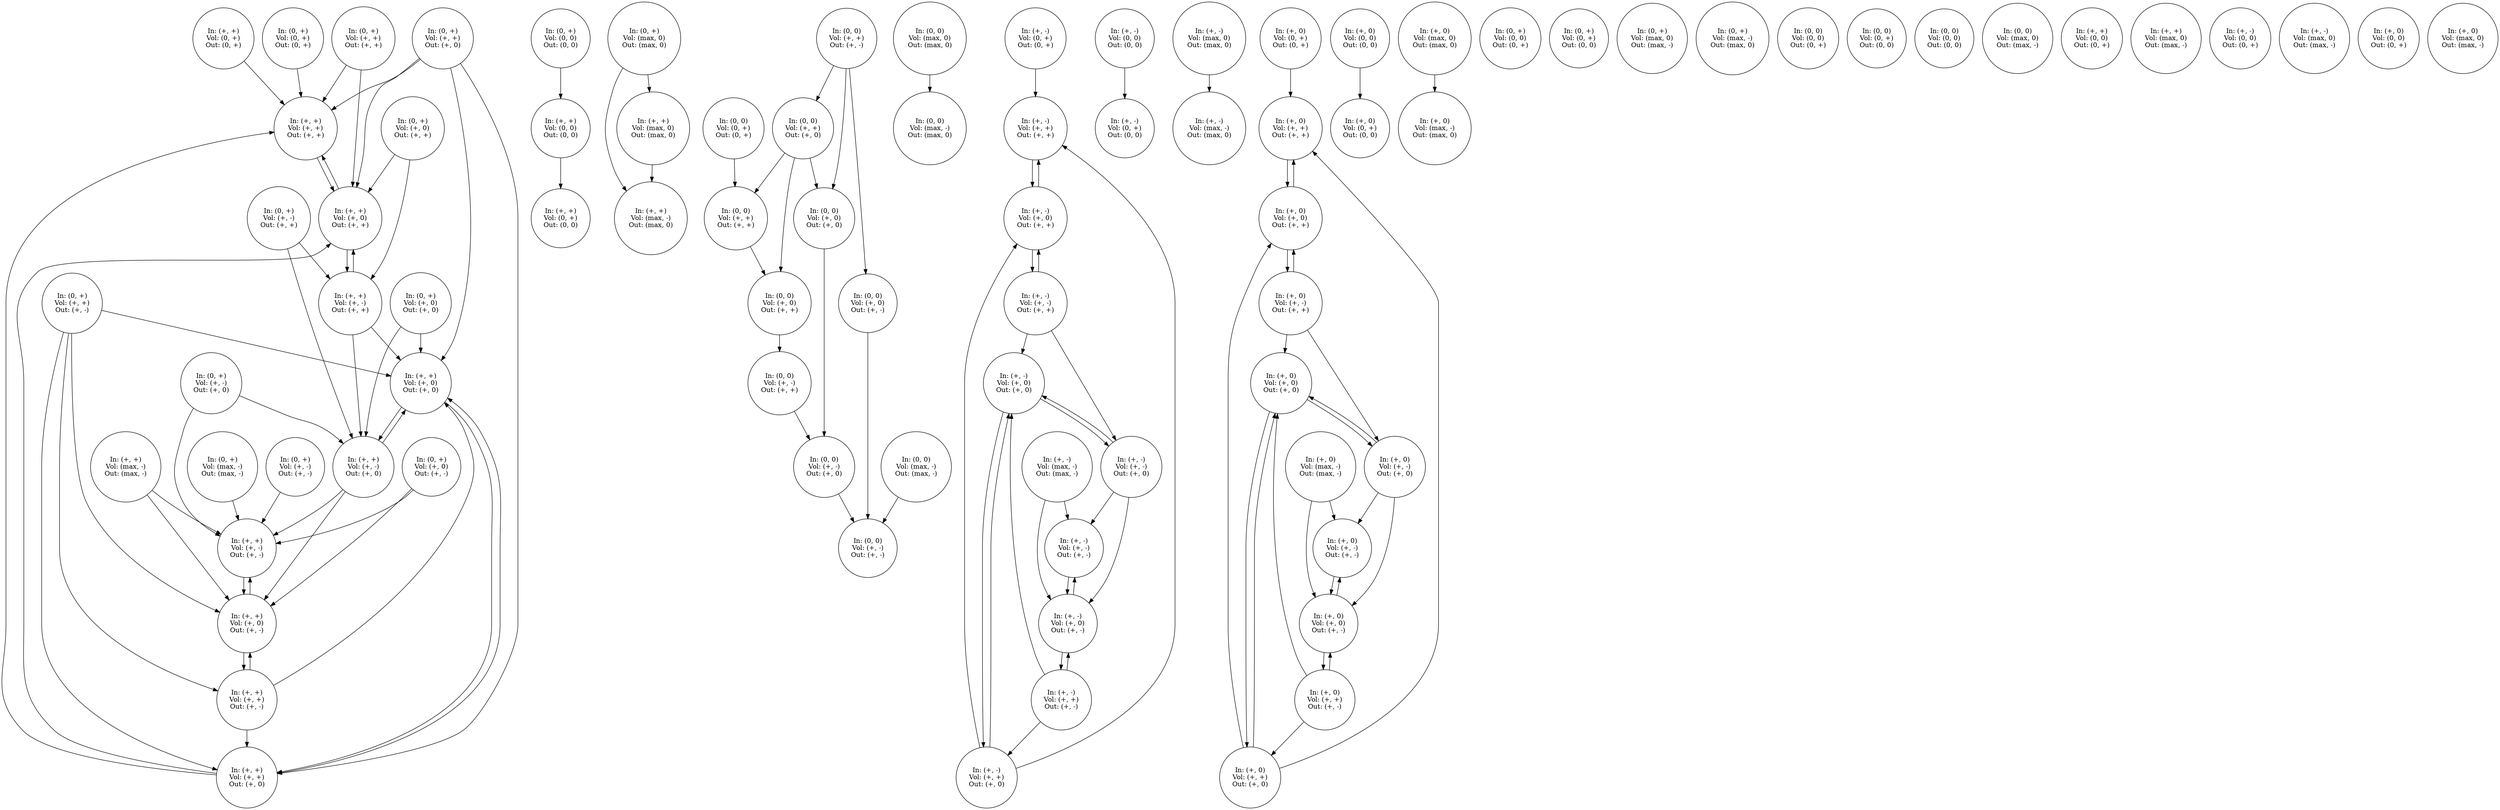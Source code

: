 strict digraph "" {
	graph [normalize=True,
		overlap=False,
		sep=1.2,
		smoothing=avg_dist,
		splines=True
	];
	node [label="\N",
		shape=circle
	];
	inflow_python_tuple_0_3_outflow_python_tuple_0_3_volume_python_tuple_0_3_	 [label="In: (0, +)
Vol: (0, +)
Out: (0, +)",
		tooltip="correspondence_valid: true
derivatives: [In will go up from 0, Out will go up from 0, Vol will go up from 0]
extreme_valid: true
"];
	inflow_python_tuple_1_3_outflow_python_tuple_1_3_volume_python_tuple_1_3_	 [label="In: (+, +)
Vol: (+, +)
Out: (+, +)",
		tooltip="correspondence_valid: true
derivatives: [In may go up from +, Out may go up from +, Vol may go up from +]
extreme_valid: true
"];
	inflow_python_tuple_0_3_outflow_python_tuple_0_3_volume_python_tuple_0_3_ -> inflow_python_tuple_1_3_outflow_python_tuple_1_3_volume_python_tuple_1_3_	 [tooltip="{continuous_valid: true, derivative_valid: true, magnitude_valid: true, not_equal_valid: true,
  point_range_valid: true}
"];
	inflow_python_tuple_1_3_outflow_python_tuple_1_3_volume_python_tuple_1_2_	 [label="In: (+, +)
Vol: (+, 0)
Out: (+, +)",
		tooltip="correspondence_valid: true
derivatives: [In may go up from +, Out may go up from +, Vol will stay at +]
extreme_valid: true
"];
	inflow_python_tuple_1_3_outflow_python_tuple_1_3_volume_python_tuple_1_3_ -> inflow_python_tuple_1_3_outflow_python_tuple_1_3_volume_python_tuple_1_2_	 [tooltip="{continuous_valid: true, derivative_valid: true, magnitude_valid: true, not_equal_valid: true,
  point_range_valid: true}
"];
	inflow_python_tuple_0_3_outflow_python_tuple_0_2_volume_python_tuple_0_2_	 [label="In: (0, +)
Vol: (0, 0)
Out: (0, 0)",
		tooltip="correspondence_valid: true
derivatives: [In will go up from 0, Out will stay at 0, Vol will stay at 0]
extreme_valid: true
"];
	inflow_python_tuple_1_3_outflow_python_tuple_0_2_volume_python_tuple_0_2_	 [label="In: (+, +)
Vol: (0, 0)
Out: (0, 0)",
		tooltip="correspondence_valid: true
derivatives: [In may go up from +, Out will stay at 0, Vol will stay at 0]
extreme_valid: true
"];
	inflow_python_tuple_0_3_outflow_python_tuple_0_2_volume_python_tuple_0_2_ -> inflow_python_tuple_1_3_outflow_python_tuple_0_2_volume_python_tuple_0_2_	 [tooltip="{continuous_valid: true, derivative_valid: true, magnitude_valid: true, not_equal_valid: true,
  point_range_valid: true}
"];
	inflow_python_tuple_1_3_outflow_python_tuple_0_2_volume_python_tuple_0_3_	 [label="In: (+, +)
Vol: (0, +)
Out: (0, 0)",
		tooltip="correspondence_valid: true
derivatives: [In may go up from +, Out will stay at 0, Vol will go up from 0]
extreme_valid: true
"];
	inflow_python_tuple_1_3_outflow_python_tuple_0_2_volume_python_tuple_0_2_ -> inflow_python_tuple_1_3_outflow_python_tuple_0_2_volume_python_tuple_0_3_	 [tooltip="{continuous_valid: true, derivative_valid: true, magnitude_valid: true, not_equal_valid: true,
  point_range_valid: true}
"];
	inflow_python_tuple_0_3_outflow_python_tuple_1_3_volume_python_tuple_1_3_	 [label="In: (0, +)
Vol: (+, +)
Out: (+, +)",
		tooltip="correspondence_valid: true
derivatives: [In will go up from 0, Out may go up from +, Vol may go up from +]
extreme_valid: true
"];
	inflow_python_tuple_0_3_outflow_python_tuple_1_3_volume_python_tuple_1_3_ -> inflow_python_tuple_1_3_outflow_python_tuple_1_3_volume_python_tuple_1_3_	 [tooltip="{continuous_valid: true, derivative_valid: true, magnitude_valid: true, not_equal_valid: true,
  point_range_valid: true}
"];
	inflow_python_tuple_0_3_outflow_python_tuple_1_3_volume_python_tuple_1_3_ -> inflow_python_tuple_1_3_outflow_python_tuple_1_3_volume_python_tuple_1_2_	 [tooltip="{continuous_valid: true, derivative_valid: true, magnitude_valid: true, not_equal_valid: true,
  point_range_valid: true}
"];
	inflow_python_tuple_1_3_outflow_python_tuple_1_3_volume_python_tuple_1_2_ -> inflow_python_tuple_1_3_outflow_python_tuple_1_3_volume_python_tuple_1_3_	 [tooltip="{continuous_valid: true, derivative_valid: true, magnitude_valid: true, not_equal_valid: true,
  point_range_valid: true}
"];
	inflow_python_tuple_1_3_outflow_python_tuple_1_3_volume_python_tuple_1_1_	 [label="In: (+, +)
Vol: (+, -)
Out: (+, +)",
		tooltip="correspondence_valid: true
derivatives: [In may go up from +, Out may go up from +, Vol may go down from +]
extreme_valid: true
"];
	inflow_python_tuple_1_3_outflow_python_tuple_1_3_volume_python_tuple_1_2_ -> inflow_python_tuple_1_3_outflow_python_tuple_1_3_volume_python_tuple_1_1_	 [tooltip="{continuous_valid: true, derivative_valid: true, magnitude_valid: true, not_equal_valid: true,
  point_range_valid: true}
"];
	inflow_python_tuple_0_3_outflow_python_tuple_1_3_volume_python_tuple_1_1_	 [label="In: (0, +)
Vol: (+, -)
Out: (+, +)",
		tooltip="correspondence_valid: true
derivatives: [In will go up from 0, Out may go up from +, Vol may go down from +]
extreme_valid: true
"];
	inflow_python_tuple_0_3_outflow_python_tuple_1_3_volume_python_tuple_1_1_ -> inflow_python_tuple_1_3_outflow_python_tuple_1_3_volume_python_tuple_1_1_	 [tooltip="{continuous_valid: true, derivative_valid: true, magnitude_valid: true, not_equal_valid: true,
  point_range_valid: true}
"];
	inflow_python_tuple_1_3_outflow_python_tuple_1_2_volume_python_tuple_1_1_	 [label="In: (+, +)
Vol: (+, -)
Out: (+, 0)",
		tooltip="correspondence_valid: true
derivatives: [In may go up from +, Out will stay at +, Vol may go down from +]
extreme_valid: true
"];
	inflow_python_tuple_0_3_outflow_python_tuple_1_3_volume_python_tuple_1_1_ -> inflow_python_tuple_1_3_outflow_python_tuple_1_2_volume_python_tuple_1_1_	 [tooltip="{continuous_valid: true, derivative_valid: true, magnitude_valid: true, not_equal_valid: true,
  point_range_valid: true}
"];
	inflow_python_tuple_1_3_outflow_python_tuple_1_3_volume_python_tuple_1_1_ -> inflow_python_tuple_1_3_outflow_python_tuple_1_3_volume_python_tuple_1_2_	 [tooltip="{continuous_valid: true, derivative_valid: true, magnitude_valid: true, not_equal_valid: true,
  point_range_valid: true}
"];
	inflow_python_tuple_1_3_outflow_python_tuple_1_3_volume_python_tuple_1_1_ -> inflow_python_tuple_1_3_outflow_python_tuple_1_2_volume_python_tuple_1_1_	 [tooltip="{continuous_valid: true, derivative_valid: true, magnitude_valid: true, not_equal_valid: true,
  point_range_valid: true}
"];
	inflow_python_tuple_1_3_outflow_python_tuple_1_2_volume_python_tuple_1_2_	 [label="In: (+, +)
Vol: (+, 0)
Out: (+, 0)",
		tooltip="correspondence_valid: true
derivatives: [In may go up from +, Out will stay at +, Vol will stay at +]
extreme_valid: true
"];
	inflow_python_tuple_1_3_outflow_python_tuple_1_3_volume_python_tuple_1_1_ -> inflow_python_tuple_1_3_outflow_python_tuple_1_2_volume_python_tuple_1_2_	 [tooltip="{continuous_valid: true, derivative_valid: true, magnitude_valid: true, not_equal_valid: true,
  point_range_valid: true}
"];
	inflow_python_tuple_1_3_outflow_python_tuple_1_1_volume_python_tuple_1_2_	 [label="In: (+, +)
Vol: (+, 0)
Out: (+, -)",
		tooltip="correspondence_valid: true
derivatives: [In may go up from +, Out may go down from +, Vol will stay at +]
extreme_valid: true
"];
	inflow_python_tuple_1_3_outflow_python_tuple_1_2_volume_python_tuple_1_1_ -> inflow_python_tuple_1_3_outflow_python_tuple_1_1_volume_python_tuple_1_2_	 [tooltip="{continuous_valid: true, derivative_valid: true, magnitude_valid: true, not_equal_valid: true,
  point_range_valid: true}
"];
	inflow_python_tuple_1_3_outflow_python_tuple_1_2_volume_python_tuple_1_1_ -> inflow_python_tuple_1_3_outflow_python_tuple_1_2_volume_python_tuple_1_2_	 [tooltip="{continuous_valid: true, derivative_valid: true, magnitude_valid: true, not_equal_valid: true,
  point_range_valid: true}
"];
	inflow_python_tuple_1_3_outflow_python_tuple_1_1_volume_python_tuple_1_1_	 [label="In: (+, +)
Vol: (+, -)
Out: (+, -)",
		tooltip="correspondence_valid: true
derivatives: [In may go up from +, Out may go down from +, Vol may go down from +]
extreme_valid: true
"];
	inflow_python_tuple_1_3_outflow_python_tuple_1_2_volume_python_tuple_1_1_ -> inflow_python_tuple_1_3_outflow_python_tuple_1_1_volume_python_tuple_1_1_	 [tooltip="{continuous_valid: true, derivative_valid: true, magnitude_valid: true, not_equal_valid: true,
  point_range_valid: true}
"];
	inflow_python_tuple_0_3_outflow_python_tuple_1_3_volume_python_tuple_1_2_	 [label="In: (0, +)
Vol: (+, 0)
Out: (+, +)",
		tooltip="correspondence_valid: true
derivatives: [In will go up from 0, Out may go up from +, Vol will stay at +]
extreme_valid: true
"];
	inflow_python_tuple_0_3_outflow_python_tuple_1_3_volume_python_tuple_1_2_ -> inflow_python_tuple_1_3_outflow_python_tuple_1_3_volume_python_tuple_1_2_	 [tooltip="{continuous_valid: true, derivative_valid: true, magnitude_valid: true, not_equal_valid: true,
  point_range_valid: true}
"];
	inflow_python_tuple_0_3_outflow_python_tuple_1_3_volume_python_tuple_1_2_ -> inflow_python_tuple_1_3_outflow_python_tuple_1_3_volume_python_tuple_1_1_	 [tooltip="{continuous_valid: true, derivative_valid: true, magnitude_valid: true, not_equal_valid: true,
  point_range_valid: true}
"];
	inflow_python_tuple_0_3_outflow_python_tuple_1_1_volume_python_tuple_1_3_	 [label="In: (0, +)
Vol: (+, +)
Out: (+, -)",
		tooltip="correspondence_valid: true
derivatives: [In will go up from 0, Out may go down from +, Vol may go up from +]
extreme_valid: true
"];
	inflow_python_tuple_1_3_outflow_python_tuple_1_1_volume_python_tuple_1_3_	 [label="In: (+, +)
Vol: (+, +)
Out: (+, -)",
		tooltip="correspondence_valid: true
derivatives: [In may go up from +, Out may go down from +, Vol may go up from +]
extreme_valid: true
"];
	inflow_python_tuple_0_3_outflow_python_tuple_1_1_volume_python_tuple_1_3_ -> inflow_python_tuple_1_3_outflow_python_tuple_1_1_volume_python_tuple_1_3_	 [tooltip="{continuous_valid: true, derivative_valid: true, magnitude_valid: true, not_equal_valid: true,
  point_range_valid: true}
"];
	inflow_python_tuple_0_3_outflow_python_tuple_1_1_volume_python_tuple_1_3_ -> inflow_python_tuple_1_3_outflow_python_tuple_1_1_volume_python_tuple_1_2_	 [tooltip="{continuous_valid: true, derivative_valid: true, magnitude_valid: true, not_equal_valid: true,
  point_range_valid: true}
"];
	inflow_python_tuple_1_3_outflow_python_tuple_1_2_volume_python_tuple_1_3_	 [label="In: (+, +)
Vol: (+, +)
Out: (+, 0)",
		tooltip="correspondence_valid: true
derivatives: [In may go up from +, Out will stay at +, Vol may go up from +]
extreme_valid: true
"];
	inflow_python_tuple_0_3_outflow_python_tuple_1_1_volume_python_tuple_1_3_ -> inflow_python_tuple_1_3_outflow_python_tuple_1_2_volume_python_tuple_1_3_	 [tooltip="{continuous_valid: true, derivative_valid: true, magnitude_valid: true, not_equal_valid: true,
  point_range_valid: true}
"];
	inflow_python_tuple_0_3_outflow_python_tuple_1_1_volume_python_tuple_1_3_ -> inflow_python_tuple_1_3_outflow_python_tuple_1_2_volume_python_tuple_1_2_	 [tooltip="{continuous_valid: true, derivative_valid: true, magnitude_valid: true, not_equal_valid: true,
  point_range_valid: true}
"];
	inflow_python_tuple_1_3_outflow_python_tuple_1_1_volume_python_tuple_1_3_ -> inflow_python_tuple_1_3_outflow_python_tuple_1_1_volume_python_tuple_1_2_	 [tooltip="{continuous_valid: true, derivative_valid: true, magnitude_valid: true, not_equal_valid: true,
  point_range_valid: true}
"];
	inflow_python_tuple_1_3_outflow_python_tuple_1_1_volume_python_tuple_1_3_ -> inflow_python_tuple_1_3_outflow_python_tuple_1_2_volume_python_tuple_1_3_	 [tooltip="{continuous_valid: true, derivative_valid: true, magnitude_valid: true, not_equal_valid: true,
  point_range_valid: true}
"];
	inflow_python_tuple_1_3_outflow_python_tuple_1_1_volume_python_tuple_1_3_ -> inflow_python_tuple_1_3_outflow_python_tuple_1_2_volume_python_tuple_1_2_	 [tooltip="{continuous_valid: true, derivative_valid: true, magnitude_valid: true, not_equal_valid: true,
  point_range_valid: true}
"];
	inflow_python_tuple_1_3_outflow_python_tuple_1_1_volume_python_tuple_1_2_ -> inflow_python_tuple_1_3_outflow_python_tuple_1_1_volume_python_tuple_1_3_	 [tooltip="{continuous_valid: true, derivative_valid: true, magnitude_valid: true, not_equal_valid: true,
  point_range_valid: true}
"];
	inflow_python_tuple_1_3_outflow_python_tuple_1_1_volume_python_tuple_1_2_ -> inflow_python_tuple_1_3_outflow_python_tuple_1_1_volume_python_tuple_1_1_	 [tooltip="{continuous_valid: true, derivative_valid: true, magnitude_valid: true, not_equal_valid: true,
  point_range_valid: true}
"];
	inflow_python_tuple_1_3_outflow_python_tuple_1_2_volume_python_tuple_1_3_ -> inflow_python_tuple_1_3_outflow_python_tuple_1_3_volume_python_tuple_1_3_	 [tooltip="{continuous_valid: true, derivative_valid: true, magnitude_valid: true, not_equal_valid: true,
  point_range_valid: true}
"];
	inflow_python_tuple_1_3_outflow_python_tuple_1_2_volume_python_tuple_1_3_ -> inflow_python_tuple_1_3_outflow_python_tuple_1_3_volume_python_tuple_1_2_	 [tooltip="{continuous_valid: true, derivative_valid: true, magnitude_valid: true, not_equal_valid: true,
  point_range_valid: true}
"];
	inflow_python_tuple_1_3_outflow_python_tuple_1_2_volume_python_tuple_1_3_ -> inflow_python_tuple_1_3_outflow_python_tuple_1_2_volume_python_tuple_1_2_	 [tooltip="{continuous_valid: true, derivative_valid: true, magnitude_valid: true, not_equal_valid: true,
  point_range_valid: true}
"];
	inflow_python_tuple_1_3_outflow_python_tuple_1_2_volume_python_tuple_1_2_ -> inflow_python_tuple_1_3_outflow_python_tuple_1_2_volume_python_tuple_1_1_	 [tooltip="{continuous_valid: true, derivative_valid: true, magnitude_valid: true, not_equal_valid: true,
  point_range_valid: true}
"];
	inflow_python_tuple_1_3_outflow_python_tuple_1_2_volume_python_tuple_1_2_ -> inflow_python_tuple_1_3_outflow_python_tuple_1_2_volume_python_tuple_1_3_	 [tooltip="{continuous_valid: true, derivative_valid: true, magnitude_valid: true, not_equal_valid: true,
  point_range_valid: true}
"];
	inflow_python_tuple_0_3_outflow_python_tuple_1_1_volume_python_tuple_1_1_	 [label="In: (0, +)
Vol: (+, -)
Out: (+, -)",
		tooltip="correspondence_valid: true
derivatives: [In will go up from 0, Out may go down from +, Vol may go down from +]
extreme_valid: true
"];
	inflow_python_tuple_0_3_outflow_python_tuple_1_1_volume_python_tuple_1_1_ -> inflow_python_tuple_1_3_outflow_python_tuple_1_1_volume_python_tuple_1_1_	 [tooltip="{continuous_valid: true, derivative_valid: true, magnitude_valid: true, not_equal_valid: true,
  point_range_valid: true}
"];
	inflow_python_tuple_1_3_outflow_python_tuple_1_1_volume_python_tuple_1_1_ -> inflow_python_tuple_1_3_outflow_python_tuple_1_1_volume_python_tuple_1_2_	 [tooltip="{continuous_valid: true, derivative_valid: true, magnitude_valid: true, not_equal_valid: true,
  point_range_valid: true}
"];
	inflow_python_tuple_0_3_outflow_python_tuple_1_1_volume_python_tuple_1_2_	 [label="In: (0, +)
Vol: (+, 0)
Out: (+, -)",
		tooltip="correspondence_valid: true
derivatives: [In will go up from 0, Out may go down from +, Vol will stay at +]
extreme_valid: true
"];
	inflow_python_tuple_0_3_outflow_python_tuple_1_1_volume_python_tuple_1_2_ -> inflow_python_tuple_1_3_outflow_python_tuple_1_1_volume_python_tuple_1_2_	 [tooltip="{continuous_valid: true, derivative_valid: true, magnitude_valid: true, not_equal_valid: true,
  point_range_valid: true}
"];
	inflow_python_tuple_0_3_outflow_python_tuple_1_1_volume_python_tuple_1_2_ -> inflow_python_tuple_1_3_outflow_python_tuple_1_1_volume_python_tuple_1_1_	 [tooltip="{continuous_valid: true, derivative_valid: true, magnitude_valid: true, not_equal_valid: true,
  point_range_valid: true}
"];
	inflow_python_tuple_0_3_outflow_python_tuple_1_2_volume_python_tuple_1_3_	 [label="In: (0, +)
Vol: (+, +)
Out: (+, 0)",
		tooltip="correspondence_valid: true
derivatives: [In will go up from 0, Out will stay at +, Vol may go up from +]
extreme_valid: true
"];
	inflow_python_tuple_0_3_outflow_python_tuple_1_2_volume_python_tuple_1_3_ -> inflow_python_tuple_1_3_outflow_python_tuple_1_3_volume_python_tuple_1_3_	 [tooltip="{continuous_valid: true, derivative_valid: true, magnitude_valid: true, not_equal_valid: true,
  point_range_valid: true}
"];
	inflow_python_tuple_0_3_outflow_python_tuple_1_2_volume_python_tuple_1_3_ -> inflow_python_tuple_1_3_outflow_python_tuple_1_3_volume_python_tuple_1_2_	 [tooltip="{continuous_valid: true, derivative_valid: true, magnitude_valid: true, not_equal_valid: true,
  point_range_valid: true}
"];
	inflow_python_tuple_0_3_outflow_python_tuple_1_2_volume_python_tuple_1_3_ -> inflow_python_tuple_1_3_outflow_python_tuple_1_2_volume_python_tuple_1_3_	 [tooltip="{continuous_valid: true, derivative_valid: true, magnitude_valid: true, not_equal_valid: true,
  point_range_valid: true}
"];
	inflow_python_tuple_0_3_outflow_python_tuple_1_2_volume_python_tuple_1_3_ -> inflow_python_tuple_1_3_outflow_python_tuple_1_2_volume_python_tuple_1_2_	 [tooltip="{continuous_valid: true, derivative_valid: true, magnitude_valid: true, not_equal_valid: true,
  point_range_valid: true}
"];
	inflow_python_tuple_0_3_outflow_python_tuple_1_2_volume_python_tuple_1_1_	 [label="In: (0, +)
Vol: (+, -)
Out: (+, 0)",
		tooltip="correspondence_valid: true
derivatives: [In will go up from 0, Out will stay at +, Vol may go down from +]
extreme_valid: true
"];
	inflow_python_tuple_0_3_outflow_python_tuple_1_2_volume_python_tuple_1_1_ -> inflow_python_tuple_1_3_outflow_python_tuple_1_2_volume_python_tuple_1_1_	 [tooltip="{continuous_valid: true, derivative_valid: true, magnitude_valid: true, not_equal_valid: true,
  point_range_valid: true}
"];
	inflow_python_tuple_0_3_outflow_python_tuple_1_2_volume_python_tuple_1_1_ -> inflow_python_tuple_1_3_outflow_python_tuple_1_1_volume_python_tuple_1_1_	 [tooltip="{continuous_valid: true, derivative_valid: true, magnitude_valid: true, not_equal_valid: true,
  point_range_valid: true}
"];
	inflow_python_tuple_0_3_outflow_python_tuple_1_2_volume_python_tuple_1_2_	 [label="In: (0, +)
Vol: (+, 0)
Out: (+, 0)",
		tooltip="correspondence_valid: true
derivatives: [In will go up from 0, Out will stay at +, Vol will stay at +]
extreme_valid: true
"];
	inflow_python_tuple_0_3_outflow_python_tuple_1_2_volume_python_tuple_1_2_ -> inflow_python_tuple_1_3_outflow_python_tuple_1_2_volume_python_tuple_1_1_	 [tooltip="{continuous_valid: true, derivative_valid: true, magnitude_valid: true, not_equal_valid: true,
  point_range_valid: true}
"];
	inflow_python_tuple_0_3_outflow_python_tuple_1_2_volume_python_tuple_1_2_ -> inflow_python_tuple_1_3_outflow_python_tuple_1_2_volume_python_tuple_1_2_	 [tooltip="{continuous_valid: true, derivative_valid: true, magnitude_valid: true, not_equal_valid: true,
  point_range_valid: true}
"];
	inflow_python_tuple_0_3_outflow_python_tuple_2_1_volume_python_tuple_2_1_	 [label="In: (0, +)
Vol: (max, -)
Out: (max, -)",
		tooltip="correspondence_valid: true
derivatives: [In will go up from 0, Out will go down from max, Vol will go down from
    max]
extreme_\
valid: true
"];
	inflow_python_tuple_0_3_outflow_python_tuple_2_1_volume_python_tuple_2_1_ -> inflow_python_tuple_1_3_outflow_python_tuple_1_1_volume_python_tuple_1_1_	 [tooltip="{continuous_valid: true, derivative_valid: true, magnitude_valid: true, not_equal_valid: true,
  point_range_valid: true}
"];
	inflow_python_tuple_0_3_outflow_python_tuple_2_2_volume_python_tuple_2_2_	 [label="In: (0, +)
Vol: (max, 0)
Out: (max, 0)",
		tooltip="correspondence_valid: true
derivatives: [In will go up from 0, Out will stay at max, Vol will stay at max]
extreme_valid: true
"];
	inflow_python_tuple_1_3_outflow_python_tuple_2_2_volume_python_tuple_2_1_	 [label="In: (+, +)
Vol: (max, -)
Out: (max, 0)",
		tooltip="correspondence_valid: true
derivatives: [In may go up from +, Out will stay at max, Vol will go down from max]
extreme_valid: true
"];
	inflow_python_tuple_0_3_outflow_python_tuple_2_2_volume_python_tuple_2_2_ -> inflow_python_tuple_1_3_outflow_python_tuple_2_2_volume_python_tuple_2_1_	 [tooltip="{continuous_valid: true, derivative_valid: true, magnitude_valid: true, not_equal_valid: true,
  point_range_valid: true}
"];
	inflow_python_tuple_1_3_outflow_python_tuple_2_2_volume_python_tuple_2_2_	 [label="In: (+, +)
Vol: (max, 0)
Out: (max, 0)",
		tooltip="correspondence_valid: true
derivatives: [In may go up from +, Out will stay at max, Vol will stay at max]
extreme_valid: true
"];
	inflow_python_tuple_0_3_outflow_python_tuple_2_2_volume_python_tuple_2_2_ -> inflow_python_tuple_1_3_outflow_python_tuple_2_2_volume_python_tuple_2_2_	 [tooltip="{continuous_valid: true, derivative_valid: true, magnitude_valid: true, not_equal_valid: true,
  point_range_valid: true}
"];
	inflow_python_tuple_1_3_outflow_python_tuple_2_2_volume_python_tuple_2_2_ -> inflow_python_tuple_1_3_outflow_python_tuple_2_2_volume_python_tuple_2_1_	 [tooltip="{continuous_valid: true, derivative_valid: true, magnitude_valid: true, not_equal_valid: true,
  point_range_valid: true}
"];
	inflow_python_tuple_0_2_outflow_python_tuple_0_3_volume_python_tuple_0_3_	 [label="In: (0, 0)
Vol: (0, +)
Out: (0, +)",
		tooltip="correspondence_valid: true
derivatives: [In will stay at 0, Out will go up from 0, Vol will go up from 0]
extreme_valid: true
"];
	inflow_python_tuple_0_2_outflow_python_tuple_1_3_volume_python_tuple_1_3_	 [label="In: (0, 0)
Vol: (+, +)
Out: (+, +)",
		tooltip="correspondence_valid: true
derivatives: [In will stay at 0, Out may go up from +, Vol may go up from +]
extreme_valid: true
"];
	inflow_python_tuple_0_2_outflow_python_tuple_0_3_volume_python_tuple_0_3_ -> inflow_python_tuple_0_2_outflow_python_tuple_1_3_volume_python_tuple_1_3_	 [tooltip="{continuous_valid: true, derivative_valid: true, magnitude_valid: true, not_equal_valid: true,
  point_range_valid: true}
"];
	inflow_python_tuple_0_2_outflow_python_tuple_1_3_volume_python_tuple_1_2_	 [label="In: (0, 0)
Vol: (+, 0)
Out: (+, +)",
		tooltip="correspondence_valid: true
derivatives: [In will stay at 0, Out may go up from +, Vol will stay at +]
extreme_valid: true
"];
	inflow_python_tuple_0_2_outflow_python_tuple_1_3_volume_python_tuple_1_3_ -> inflow_python_tuple_0_2_outflow_python_tuple_1_3_volume_python_tuple_1_2_	 [tooltip="{continuous_valid: true, derivative_valid: true, magnitude_valid: true, not_equal_valid: true,
  point_range_valid: true}
"];
	inflow_python_tuple_0_2_outflow_python_tuple_1_3_volume_python_tuple_1_1_	 [label="In: (0, 0)
Vol: (+, -)
Out: (+, +)",
		tooltip="correspondence_valid: true
derivatives: [In will stay at 0, Out may go up from +, Vol may go down from +]
extreme_valid: true
"];
	inflow_python_tuple_0_2_outflow_python_tuple_1_3_volume_python_tuple_1_2_ -> inflow_python_tuple_0_2_outflow_python_tuple_1_3_volume_python_tuple_1_1_	 [tooltip="{continuous_valid: true, derivative_valid: true, magnitude_valid: true, not_equal_valid: true,
  point_range_valid: true}
"];
	inflow_python_tuple_0_2_outflow_python_tuple_1_2_volume_python_tuple_1_1_	 [label="In: (0, 0)
Vol: (+, -)
Out: (+, 0)",
		tooltip="correspondence_valid: true
derivatives: [In will stay at 0, Out will stay at +, Vol may go down from +]
extreme_valid: true
"];
	inflow_python_tuple_0_2_outflow_python_tuple_1_3_volume_python_tuple_1_1_ -> inflow_python_tuple_0_2_outflow_python_tuple_1_2_volume_python_tuple_1_1_	 [tooltip="{continuous_valid: true, derivative_valid: true, magnitude_valid: true, not_equal_valid: true,
  point_range_valid: true}
"];
	inflow_python_tuple_0_2_outflow_python_tuple_1_1_volume_python_tuple_1_1_	 [label="In: (0, 0)
Vol: (+, -)
Out: (+, -)",
		tooltip="correspondence_valid: true
derivatives: [In will stay at 0, Out may go down from +, Vol may go down from +]
extreme_valid: true
"];
	inflow_python_tuple_0_2_outflow_python_tuple_1_2_volume_python_tuple_1_1_ -> inflow_python_tuple_0_2_outflow_python_tuple_1_1_volume_python_tuple_1_1_	 [tooltip="{continuous_valid: true, derivative_valid: true, magnitude_valid: true, not_equal_valid: true,
  point_range_valid: true}
"];
	inflow_python_tuple_0_2_outflow_python_tuple_1_1_volume_python_tuple_1_3_	 [label="In: (0, 0)
Vol: (+, +)
Out: (+, -)",
		tooltip="correspondence_valid: true
derivatives: [In will stay at 0, Out may go down from +, Vol may go up from +]
extreme_valid: true
"];
	inflow_python_tuple_0_2_outflow_python_tuple_1_1_volume_python_tuple_1_2_	 [label="In: (0, 0)
Vol: (+, 0)
Out: (+, -)",
		tooltip="correspondence_valid: true
derivatives: [In will stay at 0, Out may go down from +, Vol will stay at +]
extreme_valid: true
"];
	inflow_python_tuple_0_2_outflow_python_tuple_1_1_volume_python_tuple_1_3_ -> inflow_python_tuple_0_2_outflow_python_tuple_1_1_volume_python_tuple_1_2_	 [tooltip="{continuous_valid: true, derivative_valid: true, magnitude_valid: true, not_equal_valid: true,
  point_range_valid: true}
"];
	inflow_python_tuple_0_2_outflow_python_tuple_1_2_volume_python_tuple_1_3_	 [label="In: (0, 0)
Vol: (+, +)
Out: (+, 0)",
		tooltip="correspondence_valid: true
derivatives: [In will stay at 0, Out will stay at +, Vol may go up from +]
extreme_valid: true
"];
	inflow_python_tuple_0_2_outflow_python_tuple_1_1_volume_python_tuple_1_3_ -> inflow_python_tuple_0_2_outflow_python_tuple_1_2_volume_python_tuple_1_3_	 [tooltip="{continuous_valid: true, derivative_valid: true, magnitude_valid: true, not_equal_valid: true,
  point_range_valid: true}
"];
	inflow_python_tuple_0_2_outflow_python_tuple_1_2_volume_python_tuple_1_2_	 [label="In: (0, 0)
Vol: (+, 0)
Out: (+, 0)",
		tooltip="correspondence_valid: true
derivatives: [In will stay at 0, Out will stay at +, Vol will stay at +]
extreme_valid: true
"];
	inflow_python_tuple_0_2_outflow_python_tuple_1_1_volume_python_tuple_1_3_ -> inflow_python_tuple_0_2_outflow_python_tuple_1_2_volume_python_tuple_1_2_	 [tooltip="{continuous_valid: true, derivative_valid: true, magnitude_valid: true, not_equal_valid: true,
  point_range_valid: true}
"];
	inflow_python_tuple_0_2_outflow_python_tuple_1_1_volume_python_tuple_1_2_ -> inflow_python_tuple_0_2_outflow_python_tuple_1_1_volume_python_tuple_1_1_	 [tooltip="{continuous_valid: true, derivative_valid: true, magnitude_valid: true, not_equal_valid: true,
  point_range_valid: true}
"];
	inflow_python_tuple_0_2_outflow_python_tuple_1_2_volume_python_tuple_1_3_ -> inflow_python_tuple_0_2_outflow_python_tuple_1_3_volume_python_tuple_1_3_	 [tooltip="{continuous_valid: true, derivative_valid: true, magnitude_valid: true, not_equal_valid: true,
  point_range_valid: true}
"];
	inflow_python_tuple_0_2_outflow_python_tuple_1_2_volume_python_tuple_1_3_ -> inflow_python_tuple_0_2_outflow_python_tuple_1_3_volume_python_tuple_1_2_	 [tooltip="{continuous_valid: true, derivative_valid: true, magnitude_valid: true, not_equal_valid: true,
  point_range_valid: true}
"];
	inflow_python_tuple_0_2_outflow_python_tuple_1_2_volume_python_tuple_1_3_ -> inflow_python_tuple_0_2_outflow_python_tuple_1_2_volume_python_tuple_1_2_	 [tooltip="{continuous_valid: true, derivative_valid: true, magnitude_valid: true, not_equal_valid: true,
  point_range_valid: true}
"];
	inflow_python_tuple_0_2_outflow_python_tuple_1_2_volume_python_tuple_1_2_ -> inflow_python_tuple_0_2_outflow_python_tuple_1_2_volume_python_tuple_1_1_	 [tooltip="{continuous_valid: true, derivative_valid: true, magnitude_valid: true, not_equal_valid: true,
  point_range_valid: true}
"];
	inflow_python_tuple_0_2_outflow_python_tuple_2_1_volume_python_tuple_2_1_	 [label="In: (0, 0)
Vol: (max, -)
Out: (max, -)",
		tooltip="correspondence_valid: true
derivatives: [In will stay at 0, Out will go down from max, Vol will go down from
    max]
extreme_valid: \
true
"];
	inflow_python_tuple_0_2_outflow_python_tuple_2_1_volume_python_tuple_2_1_ -> inflow_python_tuple_0_2_outflow_python_tuple_1_1_volume_python_tuple_1_1_	 [tooltip="{continuous_valid: true, derivative_valid: true, magnitude_valid: true, not_equal_valid: true,
  point_range_valid: true}
"];
	inflow_python_tuple_0_2_outflow_python_tuple_2_2_volume_python_tuple_2_2_	 [label="In: (0, 0)
Vol: (max, 0)
Out: (max, 0)",
		tooltip="correspondence_valid: true
derivatives: [In will stay at 0, Out will stay at max, Vol will stay at max]
extreme_valid: true
"];
	inflow_python_tuple_0_2_outflow_python_tuple_2_2_volume_python_tuple_2_1_	 [label="In: (0, 0)
Vol: (max, -)
Out: (max, 0)",
		tooltip="correspondence_valid: true
derivatives: [In will stay at 0, Out will stay at max, Vol will go down from max]
extreme_valid: true
"];
	inflow_python_tuple_0_2_outflow_python_tuple_2_2_volume_python_tuple_2_2_ -> inflow_python_tuple_0_2_outflow_python_tuple_2_2_volume_python_tuple_2_1_	 [tooltip="{continuous_valid: true, derivative_valid: true, magnitude_valid: true, not_equal_valid: true,
  point_range_valid: true}
"];
	inflow_python_tuple_1_3_outflow_python_tuple_0_3_volume_python_tuple_0_3_	 [label="In: (+, +)
Vol: (0, +)
Out: (0, +)",
		tooltip="correspondence_valid: true
derivatives: [In may go up from +, Out will go up from 0, Vol will go up from 0]
extreme_valid: true
"];
	inflow_python_tuple_1_3_outflow_python_tuple_0_3_volume_python_tuple_0_3_ -> inflow_python_tuple_1_3_outflow_python_tuple_1_3_volume_python_tuple_1_3_	 [tooltip="{continuous_valid: true, derivative_valid: true, magnitude_valid: true, not_equal_valid: true,
  point_range_valid: true}
"];
	inflow_python_tuple_1_3_outflow_python_tuple_2_1_volume_python_tuple_2_1_	 [label="In: (+, +)
Vol: (max, -)
Out: (max, -)",
		tooltip="correspondence_valid: true
derivatives: [In may go up from +, Out will go down from max, Vol will go down from
    max]
extreme_\
valid: true
"];
	inflow_python_tuple_1_3_outflow_python_tuple_2_1_volume_python_tuple_2_1_ -> inflow_python_tuple_1_3_outflow_python_tuple_1_1_volume_python_tuple_1_2_	 [tooltip="{continuous_valid: true, derivative_valid: true, magnitude_valid: true, not_equal_valid: true,
  point_range_valid: true}
"];
	inflow_python_tuple_1_3_outflow_python_tuple_2_1_volume_python_tuple_2_1_ -> inflow_python_tuple_1_3_outflow_python_tuple_1_1_volume_python_tuple_1_1_	 [tooltip="{continuous_valid: true, derivative_valid: true, magnitude_valid: true, not_equal_valid: true,
  point_range_valid: true}
"];
	inflow_python_tuple_1_1_outflow_python_tuple_0_3_volume_python_tuple_0_3_	 [label="In: (+, -)
Vol: (0, +)
Out: (0, +)",
		tooltip="correspondence_valid: true
derivatives: [In may go down from +, Out will go up from 0, Vol will go up from 0]
extreme_valid: true
"];
	inflow_python_tuple_1_1_outflow_python_tuple_1_3_volume_python_tuple_1_3_	 [label="In: (+, -)
Vol: (+, +)
Out: (+, +)",
		tooltip="correspondence_valid: true
derivatives: [In may go down from +, Out may go up from +, Vol may go up from +]
extreme_valid: true
"];
	inflow_python_tuple_1_1_outflow_python_tuple_0_3_volume_python_tuple_0_3_ -> inflow_python_tuple_1_1_outflow_python_tuple_1_3_volume_python_tuple_1_3_	 [tooltip="{continuous_valid: true, derivative_valid: true, magnitude_valid: true, not_equal_valid: true,
  point_range_valid: true}
"];
	inflow_python_tuple_1_1_outflow_python_tuple_1_3_volume_python_tuple_1_2_	 [label="In: (+, -)
Vol: (+, 0)
Out: (+, +)",
		tooltip="correspondence_valid: true
derivatives: [In may go down from +, Out may go up from +, Vol will stay at +]
extreme_valid: true
"];
	inflow_python_tuple_1_1_outflow_python_tuple_1_3_volume_python_tuple_1_3_ -> inflow_python_tuple_1_1_outflow_python_tuple_1_3_volume_python_tuple_1_2_	 [tooltip="{continuous_valid: true, derivative_valid: true, magnitude_valid: true, not_equal_valid: true,
  point_range_valid: true}
"];
	inflow_python_tuple_1_1_outflow_python_tuple_0_2_volume_python_tuple_0_2_	 [label="In: (+, -)
Vol: (0, 0)
Out: (0, 0)",
		tooltip="correspondence_valid: true
derivatives: [In may go down from +, Out will stay at 0, Vol will stay at 0]
extreme_valid: true
"];
	inflow_python_tuple_1_1_outflow_python_tuple_0_2_volume_python_tuple_0_3_	 [label="In: (+, -)
Vol: (0, +)
Out: (0, 0)",
		tooltip="correspondence_valid: true
derivatives: [In may go down from +, Out will stay at 0, Vol will go up from 0]
extreme_valid: true
"];
	inflow_python_tuple_1_1_outflow_python_tuple_0_2_volume_python_tuple_0_2_ -> inflow_python_tuple_1_1_outflow_python_tuple_0_2_volume_python_tuple_0_3_	 [tooltip="{continuous_valid: true, derivative_valid: true, magnitude_valid: true, not_equal_valid: true,
  point_range_valid: true}
"];
	inflow_python_tuple_1_1_outflow_python_tuple_1_3_volume_python_tuple_1_2_ -> inflow_python_tuple_1_1_outflow_python_tuple_1_3_volume_python_tuple_1_3_	 [tooltip="{continuous_valid: true, derivative_valid: true, magnitude_valid: true, not_equal_valid: true,
  point_range_valid: true}
"];
	inflow_python_tuple_1_1_outflow_python_tuple_1_3_volume_python_tuple_1_1_	 [label="In: (+, -)
Vol: (+, -)
Out: (+, +)",
		tooltip="correspondence_valid: true
derivatives: [In may go down from +, Out may go up from +, Vol may go down from +]
extreme_valid: true
"];
	inflow_python_tuple_1_1_outflow_python_tuple_1_3_volume_python_tuple_1_2_ -> inflow_python_tuple_1_1_outflow_python_tuple_1_3_volume_python_tuple_1_1_	 [tooltip="{continuous_valid: true, derivative_valid: true, magnitude_valid: true, not_equal_valid: true,
  point_range_valid: true}
"];
	inflow_python_tuple_1_1_outflow_python_tuple_1_3_volume_python_tuple_1_1_ -> inflow_python_tuple_1_1_outflow_python_tuple_1_3_volume_python_tuple_1_2_	 [tooltip="{continuous_valid: true, derivative_valid: true, magnitude_valid: true, not_equal_valid: true,
  point_range_valid: true}
"];
	inflow_python_tuple_1_1_outflow_python_tuple_1_2_volume_python_tuple_1_1_	 [label="In: (+, -)
Vol: (+, -)
Out: (+, 0)",
		tooltip="correspondence_valid: true
derivatives: [In may go down from +, Out will stay at +, Vol may go down from +]
extreme_valid: true
"];
	inflow_python_tuple_1_1_outflow_python_tuple_1_3_volume_python_tuple_1_1_ -> inflow_python_tuple_1_1_outflow_python_tuple_1_2_volume_python_tuple_1_1_	 [tooltip="{continuous_valid: true, derivative_valid: true, magnitude_valid: true, not_equal_valid: true,
  point_range_valid: true}
"];
	inflow_python_tuple_1_1_outflow_python_tuple_1_2_volume_python_tuple_1_2_	 [label="In: (+, -)
Vol: (+, 0)
Out: (+, 0)",
		tooltip="correspondence_valid: true
derivatives: [In may go down from +, Out will stay at +, Vol will stay at +]
extreme_valid: true
"];
	inflow_python_tuple_1_1_outflow_python_tuple_1_3_volume_python_tuple_1_1_ -> inflow_python_tuple_1_1_outflow_python_tuple_1_2_volume_python_tuple_1_2_	 [tooltip="{continuous_valid: true, derivative_valid: true, magnitude_valid: true, not_equal_valid: true,
  point_range_valid: true}
"];
	inflow_python_tuple_1_1_outflow_python_tuple_1_2_volume_python_tuple_1_1_ -> inflow_python_tuple_1_1_outflow_python_tuple_1_2_volume_python_tuple_1_2_	 [tooltip="{continuous_valid: true, derivative_valid: true, magnitude_valid: true, not_equal_valid: true,
  point_range_valid: true}
"];
	inflow_python_tuple_1_1_outflow_python_tuple_1_1_volume_python_tuple_1_2_	 [label="In: (+, -)
Vol: (+, 0)
Out: (+, -)",
		tooltip="correspondence_valid: true
derivatives: [In may go down from +, Out may go down from +, Vol will stay at +]
extreme_valid: true
"];
	inflow_python_tuple_1_1_outflow_python_tuple_1_2_volume_python_tuple_1_1_ -> inflow_python_tuple_1_1_outflow_python_tuple_1_1_volume_python_tuple_1_2_	 [tooltip="{continuous_valid: true, derivative_valid: true, magnitude_valid: true, not_equal_valid: true,
  point_range_valid: true}
"];
	inflow_python_tuple_1_1_outflow_python_tuple_1_1_volume_python_tuple_1_1_	 [label="In: (+, -)
Vol: (+, -)
Out: (+, -)",
		tooltip="correspondence_valid: true
derivatives: [In may go down from +, Out may go down from +, Vol may go down from
    +]
extreme_valid: \
true
"];
	inflow_python_tuple_1_1_outflow_python_tuple_1_2_volume_python_tuple_1_1_ -> inflow_python_tuple_1_1_outflow_python_tuple_1_1_volume_python_tuple_1_1_	 [tooltip="{continuous_valid: true, derivative_valid: true, magnitude_valid: true, not_equal_valid: true,
  point_range_valid: true}
"];
	inflow_python_tuple_1_1_outflow_python_tuple_1_2_volume_python_tuple_1_2_ -> inflow_python_tuple_1_1_outflow_python_tuple_1_2_volume_python_tuple_1_1_	 [tooltip="{continuous_valid: true, derivative_valid: true, magnitude_valid: true, not_equal_valid: true,
  point_range_valid: true}
"];
	inflow_python_tuple_1_1_outflow_python_tuple_1_2_volume_python_tuple_1_3_	 [label="In: (+, -)
Vol: (+, +)
Out: (+, 0)",
		tooltip="correspondence_valid: true
derivatives: [In may go down from +, Out will stay at +, Vol may go up from +]
extreme_valid: true
"];
	inflow_python_tuple_1_1_outflow_python_tuple_1_2_volume_python_tuple_1_2_ -> inflow_python_tuple_1_1_outflow_python_tuple_1_2_volume_python_tuple_1_3_	 [tooltip="{continuous_valid: true, derivative_valid: true, magnitude_valid: true, not_equal_valid: true,
  point_range_valid: true}
"];
	inflow_python_tuple_1_1_outflow_python_tuple_1_1_volume_python_tuple_1_3_	 [label="In: (+, -)
Vol: (+, +)
Out: (+, -)",
		tooltip="correspondence_valid: true
derivatives: [In may go down from +, Out may go down from +, Vol may go up from +]
extreme_valid: true
"];
	inflow_python_tuple_1_1_outflow_python_tuple_1_1_volume_python_tuple_1_3_ -> inflow_python_tuple_1_1_outflow_python_tuple_1_2_volume_python_tuple_1_2_	 [tooltip="{continuous_valid: true, derivative_valid: true, magnitude_valid: true, not_equal_valid: true,
  point_range_valid: true}
"];
	inflow_python_tuple_1_1_outflow_python_tuple_1_1_volume_python_tuple_1_3_ -> inflow_python_tuple_1_1_outflow_python_tuple_1_1_volume_python_tuple_1_2_	 [tooltip="{continuous_valid: true, derivative_valid: true, magnitude_valid: true, not_equal_valid: true,
  point_range_valid: true}
"];
	inflow_python_tuple_1_1_outflow_python_tuple_1_1_volume_python_tuple_1_3_ -> inflow_python_tuple_1_1_outflow_python_tuple_1_2_volume_python_tuple_1_3_	 [tooltip="{continuous_valid: true, derivative_valid: true, magnitude_valid: true, not_equal_valid: true,
  point_range_valid: true}
"];
	inflow_python_tuple_1_1_outflow_python_tuple_1_1_volume_python_tuple_1_2_ -> inflow_python_tuple_1_1_outflow_python_tuple_1_1_volume_python_tuple_1_3_	 [tooltip="{continuous_valid: true, derivative_valid: true, magnitude_valid: true, not_equal_valid: true,
  point_range_valid: true}
"];
	inflow_python_tuple_1_1_outflow_python_tuple_1_1_volume_python_tuple_1_2_ -> inflow_python_tuple_1_1_outflow_python_tuple_1_1_volume_python_tuple_1_1_	 [tooltip="{continuous_valid: true, derivative_valid: true, magnitude_valid: true, not_equal_valid: true,
  point_range_valid: true}
"];
	inflow_python_tuple_1_1_outflow_python_tuple_1_2_volume_python_tuple_1_3_ -> inflow_python_tuple_1_1_outflow_python_tuple_1_3_volume_python_tuple_1_3_	 [tooltip="{continuous_valid: true, derivative_valid: true, magnitude_valid: true, not_equal_valid: true,
  point_range_valid: true}
"];
	inflow_python_tuple_1_1_outflow_python_tuple_1_2_volume_python_tuple_1_3_ -> inflow_python_tuple_1_1_outflow_python_tuple_1_3_volume_python_tuple_1_2_	 [tooltip="{continuous_valid: true, derivative_valid: true, magnitude_valid: true, not_equal_valid: true,
  point_range_valid: true}
"];
	inflow_python_tuple_1_1_outflow_python_tuple_1_2_volume_python_tuple_1_3_ -> inflow_python_tuple_1_1_outflow_python_tuple_1_2_volume_python_tuple_1_2_	 [tooltip="{continuous_valid: true, derivative_valid: true, magnitude_valid: true, not_equal_valid: true,
  point_range_valid: true}
"];
	inflow_python_tuple_1_1_outflow_python_tuple_1_1_volume_python_tuple_1_1_ -> inflow_python_tuple_1_1_outflow_python_tuple_1_1_volume_python_tuple_1_2_	 [tooltip="{continuous_valid: true, derivative_valid: true, magnitude_valid: true, not_equal_valid: true,
  point_range_valid: true}
"];
	inflow_python_tuple_1_1_outflow_python_tuple_2_1_volume_python_tuple_2_1_	 [label="In: (+, -)
Vol: (max, -)
Out: (max, -)",
		tooltip="correspondence_valid: true
derivatives: [In may go down from +, Out will go down from max, Vol will go down from
    max]
extreme_\
valid: true
"];
	inflow_python_tuple_1_1_outflow_python_tuple_2_1_volume_python_tuple_2_1_ -> inflow_python_tuple_1_1_outflow_python_tuple_1_1_volume_python_tuple_1_2_	 [tooltip="{continuous_valid: true, derivative_valid: true, magnitude_valid: true, not_equal_valid: true,
  point_range_valid: true}
"];
	inflow_python_tuple_1_1_outflow_python_tuple_2_1_volume_python_tuple_2_1_ -> inflow_python_tuple_1_1_outflow_python_tuple_1_1_volume_python_tuple_1_1_	 [tooltip="{continuous_valid: true, derivative_valid: true, magnitude_valid: true, not_equal_valid: true,
  point_range_valid: true}
"];
	inflow_python_tuple_1_1_outflow_python_tuple_2_2_volume_python_tuple_2_2_	 [label="In: (+, -)
Vol: (max, 0)
Out: (max, 0)",
		tooltip="correspondence_valid: true
derivatives: [In may go down from +, Out will stay at max, Vol will stay at max]
extreme_valid: true
"];
	inflow_python_tuple_1_1_outflow_python_tuple_2_2_volume_python_tuple_2_1_	 [label="In: (+, -)
Vol: (max, -)
Out: (max, 0)",
		tooltip="correspondence_valid: true
derivatives: [In may go down from +, Out will stay at max, Vol will go down from max]
extreme_valid: \
true
"];
	inflow_python_tuple_1_1_outflow_python_tuple_2_2_volume_python_tuple_2_2_ -> inflow_python_tuple_1_1_outflow_python_tuple_2_2_volume_python_tuple_2_1_	 [tooltip="{continuous_valid: true, derivative_valid: true, magnitude_valid: true, not_equal_valid: true,
  point_range_valid: true}
"];
	inflow_python_tuple_1_2_outflow_python_tuple_0_3_volume_python_tuple_0_3_	 [label="In: (+, 0)
Vol: (0, +)
Out: (0, +)",
		tooltip="correspondence_valid: true
derivatives: [In will stay at +, Out will go up from 0, Vol will go up from 0]
extreme_valid: true
"];
	inflow_python_tuple_1_2_outflow_python_tuple_1_3_volume_python_tuple_1_3_	 [label="In: (+, 0)
Vol: (+, +)
Out: (+, +)",
		tooltip="correspondence_valid: true
derivatives: [In will stay at +, Out may go up from +, Vol may go up from +]
extreme_valid: true
"];
	inflow_python_tuple_1_2_outflow_python_tuple_0_3_volume_python_tuple_0_3_ -> inflow_python_tuple_1_2_outflow_python_tuple_1_3_volume_python_tuple_1_3_	 [tooltip="{continuous_valid: true, derivative_valid: true, magnitude_valid: true, not_equal_valid: true,
  point_range_valid: true}
"];
	inflow_python_tuple_1_2_outflow_python_tuple_1_3_volume_python_tuple_1_2_	 [label="In: (+, 0)
Vol: (+, 0)
Out: (+, +)",
		tooltip="correspondence_valid: true
derivatives: [In will stay at +, Out may go up from +, Vol will stay at +]
extreme_valid: true
"];
	inflow_python_tuple_1_2_outflow_python_tuple_1_3_volume_python_tuple_1_3_ -> inflow_python_tuple_1_2_outflow_python_tuple_1_3_volume_python_tuple_1_2_	 [tooltip="{continuous_valid: true, derivative_valid: true, magnitude_valid: true, not_equal_valid: true,
  point_range_valid: true}
"];
	inflow_python_tuple_1_2_outflow_python_tuple_0_2_volume_python_tuple_0_2_	 [label="In: (+, 0)
Vol: (0, 0)
Out: (0, 0)",
		tooltip="correspondence_valid: true
derivatives: [In will stay at +, Out will stay at 0, Vol will stay at 0]
extreme_valid: true
"];
	inflow_python_tuple_1_2_outflow_python_tuple_0_2_volume_python_tuple_0_3_	 [label="In: (+, 0)
Vol: (0, +)
Out: (0, 0)",
		tooltip="correspondence_valid: true
derivatives: [In will stay at +, Out will stay at 0, Vol will go up from 0]
extreme_valid: true
"];
	inflow_python_tuple_1_2_outflow_python_tuple_0_2_volume_python_tuple_0_2_ -> inflow_python_tuple_1_2_outflow_python_tuple_0_2_volume_python_tuple_0_3_	 [tooltip="{continuous_valid: true, derivative_valid: true, magnitude_valid: true, not_equal_valid: true,
  point_range_valid: true}
"];
	inflow_python_tuple_1_2_outflow_python_tuple_1_3_volume_python_tuple_1_2_ -> inflow_python_tuple_1_2_outflow_python_tuple_1_3_volume_python_tuple_1_3_	 [tooltip="{continuous_valid: true, derivative_valid: true, magnitude_valid: true, not_equal_valid: true,
  point_range_valid: true}
"];
	inflow_python_tuple_1_2_outflow_python_tuple_1_3_volume_python_tuple_1_1_	 [label="In: (+, 0)
Vol: (+, -)
Out: (+, +)",
		tooltip="correspondence_valid: true
derivatives: [In will stay at +, Out may go up from +, Vol may go down from +]
extreme_valid: true
"];
	inflow_python_tuple_1_2_outflow_python_tuple_1_3_volume_python_tuple_1_2_ -> inflow_python_tuple_1_2_outflow_python_tuple_1_3_volume_python_tuple_1_1_	 [tooltip="{continuous_valid: true, derivative_valid: true, magnitude_valid: true, not_equal_valid: true,
  point_range_valid: true}
"];
	inflow_python_tuple_1_2_outflow_python_tuple_1_3_volume_python_tuple_1_1_ -> inflow_python_tuple_1_2_outflow_python_tuple_1_3_volume_python_tuple_1_2_	 [tooltip="{continuous_valid: true, derivative_valid: true, magnitude_valid: true, not_equal_valid: true,
  point_range_valid: true}
"];
	inflow_python_tuple_1_2_outflow_python_tuple_1_2_volume_python_tuple_1_1_	 [label="In: (+, 0)
Vol: (+, -)
Out: (+, 0)",
		tooltip="correspondence_valid: true
derivatives: [In will stay at +, Out will stay at +, Vol may go down from +]
extreme_valid: true
"];
	inflow_python_tuple_1_2_outflow_python_tuple_1_3_volume_python_tuple_1_1_ -> inflow_python_tuple_1_2_outflow_python_tuple_1_2_volume_python_tuple_1_1_	 [tooltip="{continuous_valid: true, derivative_valid: true, magnitude_valid: true, not_equal_valid: true,
  point_range_valid: true}
"];
	inflow_python_tuple_1_2_outflow_python_tuple_1_2_volume_python_tuple_1_2_	 [label="In: (+, 0)
Vol: (+, 0)
Out: (+, 0)",
		tooltip="correspondence_valid: true
derivatives: [In will stay at +, Out will stay at +, Vol will stay at +]
extreme_valid: true
"];
	inflow_python_tuple_1_2_outflow_python_tuple_1_3_volume_python_tuple_1_1_ -> inflow_python_tuple_1_2_outflow_python_tuple_1_2_volume_python_tuple_1_2_	 [tooltip="{continuous_valid: true, derivative_valid: true, magnitude_valid: true, not_equal_valid: true,
  point_range_valid: true}
"];
	inflow_python_tuple_1_2_outflow_python_tuple_1_2_volume_python_tuple_1_1_ -> inflow_python_tuple_1_2_outflow_python_tuple_1_2_volume_python_tuple_1_2_	 [tooltip="{continuous_valid: true, derivative_valid: true, magnitude_valid: true, not_equal_valid: true,
  point_range_valid: true}
"];
	inflow_python_tuple_1_2_outflow_python_tuple_1_1_volume_python_tuple_1_2_	 [label="In: (+, 0)
Vol: (+, 0)
Out: (+, -)",
		tooltip="correspondence_valid: true
derivatives: [In will stay at +, Out may go down from +, Vol will stay at +]
extreme_valid: true
"];
	inflow_python_tuple_1_2_outflow_python_tuple_1_2_volume_python_tuple_1_1_ -> inflow_python_tuple_1_2_outflow_python_tuple_1_1_volume_python_tuple_1_2_	 [tooltip="{continuous_valid: true, derivative_valid: true, magnitude_valid: true, not_equal_valid: true,
  point_range_valid: true}
"];
	inflow_python_tuple_1_2_outflow_python_tuple_1_1_volume_python_tuple_1_1_	 [label="In: (+, 0)
Vol: (+, -)
Out: (+, -)",
		tooltip="correspondence_valid: true
derivatives: [In will stay at +, Out may go down from +, Vol may go down from +]
extreme_valid: true
"];
	inflow_python_tuple_1_2_outflow_python_tuple_1_2_volume_python_tuple_1_1_ -> inflow_python_tuple_1_2_outflow_python_tuple_1_1_volume_python_tuple_1_1_	 [tooltip="{continuous_valid: true, derivative_valid: true, magnitude_valid: true, not_equal_valid: true,
  point_range_valid: true}
"];
	inflow_python_tuple_1_2_outflow_python_tuple_1_2_volume_python_tuple_1_2_ -> inflow_python_tuple_1_2_outflow_python_tuple_1_2_volume_python_tuple_1_1_	 [tooltip="{continuous_valid: true, derivative_valid: true, magnitude_valid: true, not_equal_valid: true,
  point_range_valid: true}
"];
	inflow_python_tuple_1_2_outflow_python_tuple_1_2_volume_python_tuple_1_3_	 [label="In: (+, 0)
Vol: (+, +)
Out: (+, 0)",
		tooltip="correspondence_valid: true
derivatives: [In will stay at +, Out will stay at +, Vol may go up from +]
extreme_valid: true
"];
	inflow_python_tuple_1_2_outflow_python_tuple_1_2_volume_python_tuple_1_2_ -> inflow_python_tuple_1_2_outflow_python_tuple_1_2_volume_python_tuple_1_3_	 [tooltip="{continuous_valid: true, derivative_valid: true, magnitude_valid: true, not_equal_valid: true,
  point_range_valid: true}
"];
	inflow_python_tuple_1_2_outflow_python_tuple_1_1_volume_python_tuple_1_3_	 [label="In: (+, 0)
Vol: (+, +)
Out: (+, -)",
		tooltip="correspondence_valid: true
derivatives: [In will stay at +, Out may go down from +, Vol may go up from +]
extreme_valid: true
"];
	inflow_python_tuple_1_2_outflow_python_tuple_1_1_volume_python_tuple_1_3_ -> inflow_python_tuple_1_2_outflow_python_tuple_1_2_volume_python_tuple_1_2_	 [tooltip="{continuous_valid: true, derivative_valid: true, magnitude_valid: true, not_equal_valid: true,
  point_range_valid: true}
"];
	inflow_python_tuple_1_2_outflow_python_tuple_1_1_volume_python_tuple_1_3_ -> inflow_python_tuple_1_2_outflow_python_tuple_1_1_volume_python_tuple_1_2_	 [tooltip="{continuous_valid: true, derivative_valid: true, magnitude_valid: true, not_equal_valid: true,
  point_range_valid: true}
"];
	inflow_python_tuple_1_2_outflow_python_tuple_1_1_volume_python_tuple_1_3_ -> inflow_python_tuple_1_2_outflow_python_tuple_1_2_volume_python_tuple_1_3_	 [tooltip="{continuous_valid: true, derivative_valid: true, magnitude_valid: true, not_equal_valid: true,
  point_range_valid: true}
"];
	inflow_python_tuple_1_2_outflow_python_tuple_1_1_volume_python_tuple_1_2_ -> inflow_python_tuple_1_2_outflow_python_tuple_1_1_volume_python_tuple_1_3_	 [tooltip="{continuous_valid: true, derivative_valid: true, magnitude_valid: true, not_equal_valid: true,
  point_range_valid: true}
"];
	inflow_python_tuple_1_2_outflow_python_tuple_1_1_volume_python_tuple_1_2_ -> inflow_python_tuple_1_2_outflow_python_tuple_1_1_volume_python_tuple_1_1_	 [tooltip="{continuous_valid: true, derivative_valid: true, magnitude_valid: true, not_equal_valid: true,
  point_range_valid: true}
"];
	inflow_python_tuple_1_2_outflow_python_tuple_1_2_volume_python_tuple_1_3_ -> inflow_python_tuple_1_2_outflow_python_tuple_1_3_volume_python_tuple_1_3_	 [tooltip="{continuous_valid: true, derivative_valid: true, magnitude_valid: true, not_equal_valid: true,
  point_range_valid: true}
"];
	inflow_python_tuple_1_2_outflow_python_tuple_1_2_volume_python_tuple_1_3_ -> inflow_python_tuple_1_2_outflow_python_tuple_1_3_volume_python_tuple_1_2_	 [tooltip="{continuous_valid: true, derivative_valid: true, magnitude_valid: true, not_equal_valid: true,
  point_range_valid: true}
"];
	inflow_python_tuple_1_2_outflow_python_tuple_1_2_volume_python_tuple_1_3_ -> inflow_python_tuple_1_2_outflow_python_tuple_1_2_volume_python_tuple_1_2_	 [tooltip="{continuous_valid: true, derivative_valid: true, magnitude_valid: true, not_equal_valid: true,
  point_range_valid: true}
"];
	inflow_python_tuple_1_2_outflow_python_tuple_1_1_volume_python_tuple_1_1_ -> inflow_python_tuple_1_2_outflow_python_tuple_1_1_volume_python_tuple_1_2_	 [tooltip="{continuous_valid: true, derivative_valid: true, magnitude_valid: true, not_equal_valid: true,
  point_range_valid: true}
"];
	inflow_python_tuple_1_2_outflow_python_tuple_2_1_volume_python_tuple_2_1_	 [label="In: (+, 0)
Vol: (max, -)
Out: (max, -)",
		tooltip="correspondence_valid: true
derivatives: [In will stay at +, Out will go down from max, Vol will go down from
    max]
extreme_valid: \
true
"];
	inflow_python_tuple_1_2_outflow_python_tuple_2_1_volume_python_tuple_2_1_ -> inflow_python_tuple_1_2_outflow_python_tuple_1_1_volume_python_tuple_1_2_	 [tooltip="{continuous_valid: true, derivative_valid: true, magnitude_valid: true, not_equal_valid: true,
  point_range_valid: true}
"];
	inflow_python_tuple_1_2_outflow_python_tuple_2_1_volume_python_tuple_2_1_ -> inflow_python_tuple_1_2_outflow_python_tuple_1_1_volume_python_tuple_1_1_	 [tooltip="{continuous_valid: true, derivative_valid: true, magnitude_valid: true, not_equal_valid: true,
  point_range_valid: true}
"];
	inflow_python_tuple_1_2_outflow_python_tuple_2_2_volume_python_tuple_2_2_	 [label="In: (+, 0)
Vol: (max, 0)
Out: (max, 0)",
		tooltip="correspondence_valid: true
derivatives: [In will stay at +, Out will stay at max, Vol will stay at max]
extreme_valid: true
"];
	inflow_python_tuple_1_2_outflow_python_tuple_2_2_volume_python_tuple_2_1_	 [label="In: (+, 0)
Vol: (max, -)
Out: (max, 0)",
		tooltip="correspondence_valid: true
derivatives: [In will stay at +, Out will stay at max, Vol will go down from max]
extreme_valid: true
"];
	inflow_python_tuple_1_2_outflow_python_tuple_2_2_volume_python_tuple_2_2_ -> inflow_python_tuple_1_2_outflow_python_tuple_2_2_volume_python_tuple_2_1_	 [tooltip="{continuous_valid: true, derivative_valid: true, magnitude_valid: true, not_equal_valid: true,
  point_range_valid: true}
"];
	inflow_python_tuple_0_3_outflow_python_tuple_0_3_volume_python_tuple_0_2_	 [label="In: (0, +)
Vol: (0, 0)
Out: (0, +)",
		tooltip="correspondence_valid: true
derivatives: [In will go up from 0, Out will go up from 0, Vol will stay at 0]
extreme_valid: true
"];
	inflow_python_tuple_0_3_outflow_python_tuple_0_2_volume_python_tuple_0_3_	 [label="In: (0, +)
Vol: (0, +)
Out: (0, 0)",
		tooltip="correspondence_valid: true
derivatives: [In will go up from 0, Out will stay at 0, Vol will go up from 0]
extreme_valid: true
"];
	inflow_python_tuple_0_3_outflow_python_tuple_2_1_volume_python_tuple_2_2_	 [label="In: (0, +)
Vol: (max, 0)
Out: (max, -)",
		tooltip="correspondence_valid: true
derivatives: [In will go up from 0, Out will go down from max, Vol will stay at max]
extreme_valid: true
"];
	inflow_python_tuple_0_3_outflow_python_tuple_2_2_volume_python_tuple_2_1_	 [label="In: (0, +)
Vol: (max, -)
Out: (max, 0)",
		tooltip="correspondence_valid: true
derivatives: [In will go up from 0, Out will stay at max, Vol will go down from max]
extreme_valid: true
"];
	inflow_python_tuple_0_2_outflow_python_tuple_0_3_volume_python_tuple_0_2_	 [label="In: (0, 0)
Vol: (0, 0)
Out: (0, +)",
		tooltip="correspondence_valid: true
derivatives: [In will stay at 0, Out will go up from 0, Vol will stay at 0]
extreme_valid: true
"];
	inflow_python_tuple_0_2_outflow_python_tuple_0_2_volume_python_tuple_0_3_	 [label="In: (0, 0)
Vol: (0, +)
Out: (0, 0)",
		tooltip="correspondence_valid: true
derivatives: [In will stay at 0, Out will stay at 0, Vol will go up from 0]
extreme_valid: true
"];
	inflow_python_tuple_0_2_outflow_python_tuple_0_2_volume_python_tuple_0_2_	 [label="In: (0, 0)
Vol: (0, 0)
Out: (0, 0)",
		tooltip="correspondence_valid: true
derivatives: [In will stay at 0, Out will stay at 0, Vol will stay at 0]
extreme_valid: true
"];
	inflow_python_tuple_0_2_outflow_python_tuple_2_1_volume_python_tuple_2_2_	 [label="In: (0, 0)
Vol: (max, 0)
Out: (max, -)",
		tooltip="correspondence_valid: true
derivatives: [In will stay at 0, Out will go down from max, Vol will stay at max]
extreme_valid: true
"];
	inflow_python_tuple_1_3_outflow_python_tuple_0_3_volume_python_tuple_0_2_	 [label="In: (+, +)
Vol: (0, 0)
Out: (0, +)",
		tooltip="correspondence_valid: true
derivatives: [In may go up from +, Out will go up from 0, Vol will stay at 0]
extreme_valid: true
"];
	inflow_python_tuple_1_3_outflow_python_tuple_2_1_volume_python_tuple_2_2_	 [label="In: (+, +)
Vol: (max, 0)
Out: (max, -)",
		tooltip="correspondence_valid: true
derivatives: [In may go up from +, Out will go down from max, Vol will stay at max]
extreme_valid: true
"];
	inflow_python_tuple_1_1_outflow_python_tuple_0_3_volume_python_tuple_0_2_	 [label="In: (+, -)
Vol: (0, 0)
Out: (0, +)",
		tooltip="correspondence_valid: true
derivatives: [In may go down from +, Out will go up from 0, Vol will stay at 0]
extreme_valid: true
"];
	inflow_python_tuple_1_1_outflow_python_tuple_2_1_volume_python_tuple_2_2_	 [label="In: (+, -)
Vol: (max, 0)
Out: (max, -)",
		tooltip="correspondence_valid: true
derivatives: [In may go down from +, Out will go down from max, Vol will stay at max]
extreme_valid: \
true
"];
	inflow_python_tuple_1_2_outflow_python_tuple_0_3_volume_python_tuple_0_2_	 [label="In: (+, 0)
Vol: (0, 0)
Out: (0, +)",
		tooltip="correspondence_valid: true
derivatives: [In will stay at +, Out will go up from 0, Vol will stay at 0]
extreme_valid: true
"];
	inflow_python_tuple_1_2_outflow_python_tuple_2_1_volume_python_tuple_2_2_	 [label="In: (+, 0)
Vol: (max, 0)
Out: (max, -)",
		tooltip="correspondence_valid: true
derivatives: [In will stay at +, Out will go down from max, Vol will stay at max]
extreme_valid: true
"];
}
